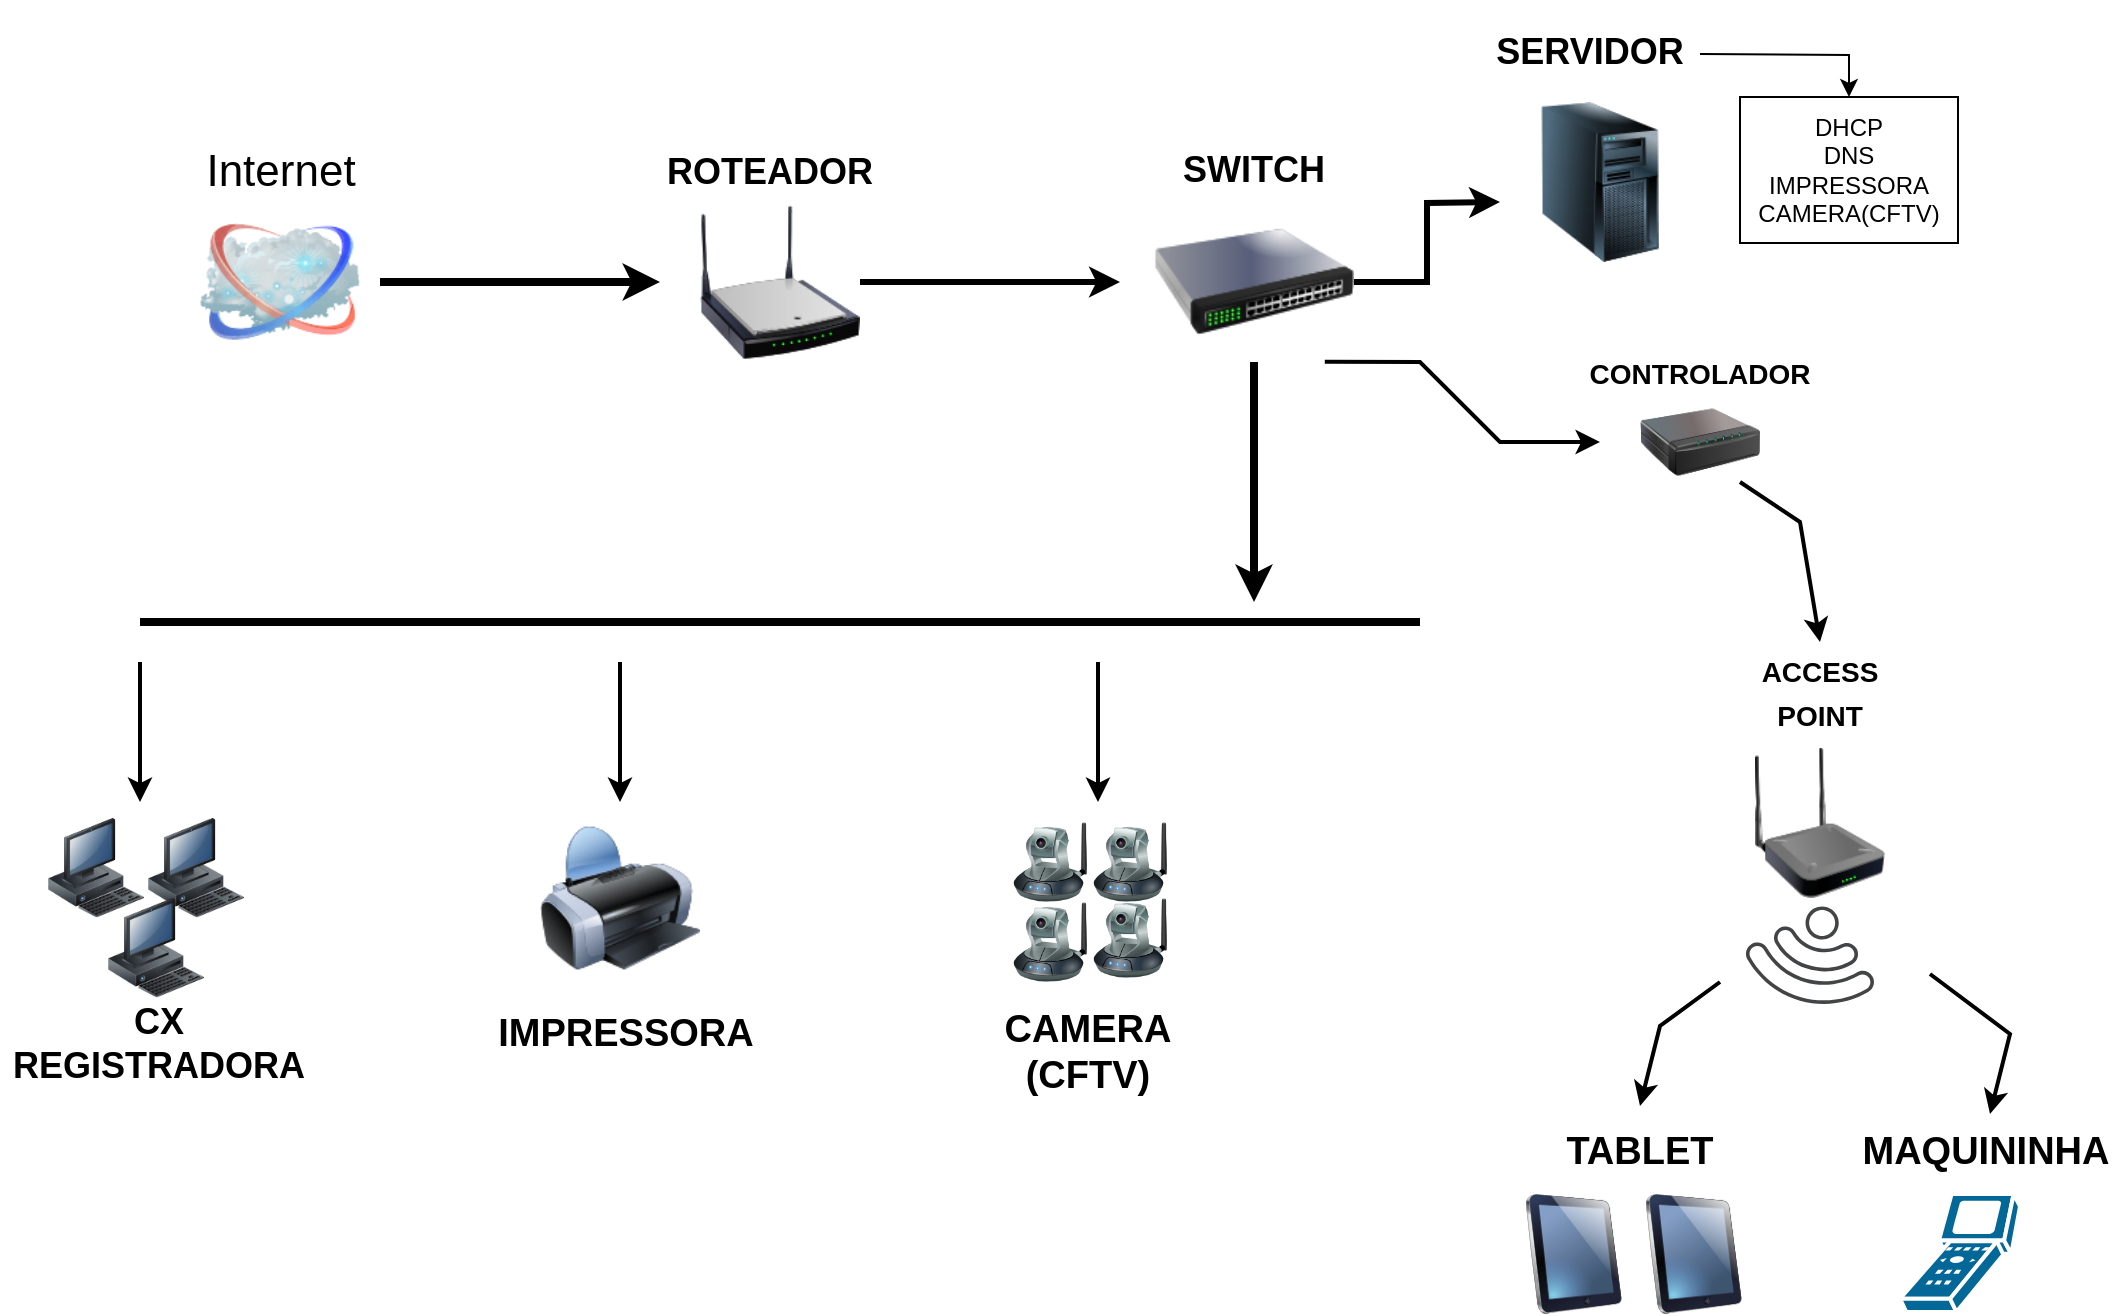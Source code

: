 <mxfile version="26.1.0">
  <diagram name="Page-1" id="55a83fd1-7818-8e21-69c5-c3457e3827bb">
    <mxGraphModel grid="1" page="1" gridSize="10" guides="1" tooltips="1" connect="1" arrows="1" fold="1" pageScale="1" pageWidth="1100" pageHeight="850" background="none" math="0" shadow="0">
      <root>
        <mxCell id="0" />
        <mxCell id="1" parent="0" />
        <mxCell id="xPR9ROr_XjGX7zC1J4Er-9" style="edgeStyle=orthogonalEdgeStyle;rounded=0;orthogonalLoop=1;jettySize=auto;html=1;strokeWidth=4;" edge="1" parent="1">
          <mxGeometry relative="1" as="geometry">
            <mxPoint x="340" y="160" as="targetPoint" />
            <mxPoint x="200" y="160" as="sourcePoint" />
          </mxGeometry>
        </mxCell>
        <mxCell id="69ecfefc5c41e42c-2" value="Internet" style="image;html=1;labelBackgroundColor=#ffffff;image=img/lib/clip_art/networking/Cloud_128x128.png;rounded=1;shadow=0;comic=0;strokeWidth=2;fontSize=22;labelPosition=center;verticalLabelPosition=top;align=center;verticalAlign=bottom;" vertex="1" parent="1">
          <mxGeometry x="110" y="120" width="80" height="80" as="geometry" />
        </mxCell>
        <mxCell id="xPR9ROr_XjGX7zC1J4Er-12" style="edgeStyle=orthogonalEdgeStyle;rounded=0;orthogonalLoop=1;jettySize=auto;html=1;strokeWidth=3;" edge="1" parent="1" source="xPR9ROr_XjGX7zC1J4Er-1">
          <mxGeometry relative="1" as="geometry">
            <mxPoint x="570" y="160" as="targetPoint" />
          </mxGeometry>
        </mxCell>
        <mxCell id="xPR9ROr_XjGX7zC1J4Er-1" value="" style="image;html=1;image=img/lib/clip_art/networking/Wireless_Router_N_128x128.png" vertex="1" parent="1">
          <mxGeometry x="360" y="120" width="80" height="80" as="geometry" />
        </mxCell>
        <mxCell id="xPR9ROr_XjGX7zC1J4Er-13" style="edgeStyle=orthogonalEdgeStyle;rounded=0;orthogonalLoop=1;jettySize=auto;html=1;strokeWidth=3;" edge="1" parent="1" source="xPR9ROr_XjGX7zC1J4Er-3">
          <mxGeometry relative="1" as="geometry">
            <mxPoint x="760" y="120" as="targetPoint" />
          </mxGeometry>
        </mxCell>
        <mxCell id="xPR9ROr_XjGX7zC1J4Er-15" style="edgeStyle=orthogonalEdgeStyle;rounded=0;orthogonalLoop=1;jettySize=auto;html=1;strokeWidth=4;" edge="1" parent="1" source="xPR9ROr_XjGX7zC1J4Er-3">
          <mxGeometry relative="1" as="geometry">
            <mxPoint x="637" y="320" as="targetPoint" />
          </mxGeometry>
        </mxCell>
        <mxCell id="xPR9ROr_XjGX7zC1J4Er-3" value="" style="image;html=1;image=img/lib/clip_art/networking/Switch_128x128.png" vertex="1" parent="1">
          <mxGeometry x="587" y="120" width="100" height="80" as="geometry" />
        </mxCell>
        <mxCell id="xPR9ROr_XjGX7zC1J4Er-8" value="&lt;h2&gt;ROTEADOR&lt;/h2&gt;" style="rounded=0;whiteSpace=wrap;html=1;strokeColor=none;" vertex="1" parent="1">
          <mxGeometry x="350" y="90" width="90" height="30" as="geometry" />
        </mxCell>
        <mxCell id="xPR9ROr_XjGX7zC1J4Er-11" value="&lt;h2&gt;SWITCH&lt;/h2&gt;" style="rounded=0;whiteSpace=wrap;html=1;strokeColor=none;" vertex="1" parent="1">
          <mxGeometry x="592" y="89" width="90" height="30" as="geometry" />
        </mxCell>
        <mxCell id="xPR9ROr_XjGX7zC1J4Er-25" value="" style="image;html=1;image=img/lib/clip_art/computers/Server_Tower_128x128.png" vertex="1" parent="1">
          <mxGeometry x="770" y="70" width="80" height="80" as="geometry" />
        </mxCell>
        <mxCell id="xPR9ROr_XjGX7zC1J4Er-56" style="edgeStyle=orthogonalEdgeStyle;rounded=0;orthogonalLoop=1;jettySize=auto;html=1;" edge="1" parent="1" target="xPR9ROr_XjGX7zC1J4Er-55">
          <mxGeometry relative="1" as="geometry">
            <mxPoint x="860" y="46" as="sourcePoint" />
          </mxGeometry>
        </mxCell>
        <mxCell id="xPR9ROr_XjGX7zC1J4Er-26" value="&lt;h2&gt;SERVIDOR&lt;/h2&gt;" style="rounded=0;whiteSpace=wrap;html=1;strokeColor=none;" vertex="1" parent="1">
          <mxGeometry x="760" y="30" width="90" height="30" as="geometry" />
        </mxCell>
        <mxCell id="xPR9ROr_XjGX7zC1J4Er-27" value="" style="endArrow=none;html=1;rounded=1;strokeWidth=4;curved=0;" edge="1" parent="1">
          <mxGeometry width="50" height="50" relative="1" as="geometry">
            <mxPoint x="80" y="330" as="sourcePoint" />
            <mxPoint x="720" y="330" as="targetPoint" />
          </mxGeometry>
        </mxCell>
        <mxCell id="xPR9ROr_XjGX7zC1J4Er-28" value="" style="image;html=1;image=img/lib/clip_art/computers/Workstation_128x128.png" vertex="1" parent="1">
          <mxGeometry x="33" y="428" width="50" height="50" as="geometry" />
        </mxCell>
        <mxCell id="xPR9ROr_XjGX7zC1J4Er-29" value="" style="image;html=1;image=img/lib/clip_art/computers/Workstation_128x128.png" vertex="1" parent="1">
          <mxGeometry x="83" y="428" width="50" height="50" as="geometry" />
        </mxCell>
        <mxCell id="xPR9ROr_XjGX7zC1J4Er-30" value="" style="image;html=1;image=img/lib/clip_art/computers/Workstation_128x128.png" vertex="1" parent="1">
          <mxGeometry x="63" y="468" width="50" height="50" as="geometry" />
        </mxCell>
        <mxCell id="xPR9ROr_XjGX7zC1J4Er-31" value="" style="endArrow=classic;html=1;rounded=0;strokeWidth=2;" edge="1" parent="1">
          <mxGeometry width="50" height="50" relative="1" as="geometry">
            <mxPoint x="80" y="350" as="sourcePoint" />
            <mxPoint x="80" y="420" as="targetPoint" />
          </mxGeometry>
        </mxCell>
        <mxCell id="xPR9ROr_XjGX7zC1J4Er-32" value="&lt;h2&gt;CX REGISTRADORA&lt;/h2&gt;" style="rounded=0;whiteSpace=wrap;html=1;strokeColor=none;" vertex="1" parent="1">
          <mxGeometry x="10" y="520" width="159" height="42" as="geometry" />
        </mxCell>
        <mxCell id="xPR9ROr_XjGX7zC1J4Er-34" value="" style="endArrow=classic;html=1;rounded=0;strokeWidth=2;exitX=0.854;exitY=0.998;exitDx=0;exitDy=0;exitPerimeter=0;" edge="1" parent="1" source="xPR9ROr_XjGX7zC1J4Er-3">
          <mxGeometry width="50" height="50" relative="1" as="geometry">
            <mxPoint x="720" y="200" as="sourcePoint" />
            <mxPoint x="810" y="240" as="targetPoint" />
            <Array as="points">
              <mxPoint x="720" y="200" />
              <mxPoint x="760" y="240" />
            </Array>
          </mxGeometry>
        </mxCell>
        <mxCell id="xPR9ROr_XjGX7zC1J4Er-35" value="" style="image;html=1;image=img/lib/clip_art/networking/Print_Server_128x128.png" vertex="1" parent="1">
          <mxGeometry x="830" y="210" width="60" height="60" as="geometry" />
        </mxCell>
        <mxCell id="xPR9ROr_XjGX7zC1J4Er-36" value="&lt;h2&gt;&lt;font style=&quot;font-size: 14px;&quot;&gt;CONTROLADOR&lt;/font&gt;&lt;/h2&gt;" style="rounded=0;whiteSpace=wrap;html=1;strokeColor=none;" vertex="1" parent="1">
          <mxGeometry x="810" y="190" width="100" height="30" as="geometry" />
        </mxCell>
        <mxCell id="xPR9ROr_XjGX7zC1J4Er-37" value="" style="endArrow=classic;html=1;rounded=0;strokeWidth=2;exitX=0.854;exitY=0.998;exitDx=0;exitDy=0;exitPerimeter=0;" edge="1" parent="1">
          <mxGeometry width="50" height="50" relative="1" as="geometry">
            <mxPoint x="880" y="260" as="sourcePoint" />
            <mxPoint x="920" y="340" as="targetPoint" />
            <Array as="points">
              <mxPoint x="910" y="280" />
            </Array>
          </mxGeometry>
        </mxCell>
        <mxCell id="xPR9ROr_XjGX7zC1J4Er-38" value="" style="image;html=1;image=img/lib/clip_art/networking/Repeater_128x128.png" vertex="1" parent="1">
          <mxGeometry x="865" y="393" width="110" height="75" as="geometry" />
        </mxCell>
        <mxCell id="xPR9ROr_XjGX7zC1J4Er-39" value="&lt;h2&gt;&lt;font style=&quot;font-size: 14px;&quot;&gt;ACCESS POINT&lt;/font&gt;&lt;/h2&gt;" style="rounded=0;whiteSpace=wrap;html=1;strokeColor=none;" vertex="1" parent="1">
          <mxGeometry x="870" y="350" width="100" height="30" as="geometry" />
        </mxCell>
        <mxCell id="xPR9ROr_XjGX7zC1J4Er-40" value="" style="endArrow=classic;html=1;rounded=0;strokeWidth=2;" edge="1" parent="1">
          <mxGeometry width="50" height="50" relative="1" as="geometry">
            <mxPoint x="870" y="510" as="sourcePoint" />
            <mxPoint x="830" y="572" as="targetPoint" />
            <Array as="points">
              <mxPoint x="840" y="532" />
            </Array>
          </mxGeometry>
        </mxCell>
        <mxCell id="xPR9ROr_XjGX7zC1J4Er-41" value="" style="sketch=0;pointerEvents=1;shadow=0;dashed=0;html=1;strokeColor=none;fillColor=#434445;aspect=fixed;labelPosition=center;verticalLabelPosition=bottom;verticalAlign=top;align=center;outlineConnect=0;shape=mxgraph.vvd.wi_fi;rotation=-210;" vertex="1" parent="1">
          <mxGeometry x="890" y="478" width="50" height="50" as="geometry" />
        </mxCell>
        <mxCell id="xPR9ROr_XjGX7zC1J4Er-42" value="" style="endArrow=classic;html=1;rounded=0;strokeWidth=2;" edge="1" parent="1">
          <mxGeometry width="50" height="50" relative="1" as="geometry">
            <mxPoint x="975" y="506" as="sourcePoint" />
            <mxPoint x="1005" y="576" as="targetPoint" />
            <Array as="points">
              <mxPoint x="1015" y="536" />
            </Array>
          </mxGeometry>
        </mxCell>
        <mxCell id="xPR9ROr_XjGX7zC1J4Er-43" value="" style="image;html=1;image=img/lib/clip_art/computers/iPad_128x128.png" vertex="1" parent="1">
          <mxGeometry x="767" y="616" width="60" height="60" as="geometry" />
        </mxCell>
        <mxCell id="xPR9ROr_XjGX7zC1J4Er-44" value="" style="image;html=1;image=img/lib/clip_art/computers/iPad_128x128.png" vertex="1" parent="1">
          <mxGeometry x="827" y="616" width="60" height="60" as="geometry" />
        </mxCell>
        <mxCell id="xPR9ROr_XjGX7zC1J4Er-45" value="&lt;h2&gt;&lt;font style=&quot;font-size: 19px;&quot;&gt;TABLET&lt;/font&gt;&lt;/h2&gt;" style="rounded=0;whiteSpace=wrap;html=1;strokeColor=none;" vertex="1" parent="1">
          <mxGeometry x="780" y="580" width="100" height="30" as="geometry" />
        </mxCell>
        <mxCell id="xPR9ROr_XjGX7zC1J4Er-46" value="" style="endArrow=classic;html=1;rounded=0;strokeWidth=2;" edge="1" parent="1">
          <mxGeometry width="50" height="50" relative="1" as="geometry">
            <mxPoint x="320" y="350" as="sourcePoint" />
            <mxPoint x="320" y="420" as="targetPoint" />
          </mxGeometry>
        </mxCell>
        <mxCell id="xPR9ROr_XjGX7zC1J4Er-47" value="" style="image;html=1;image=img/lib/clip_art/computers/Printer_128x128.png" vertex="1" parent="1">
          <mxGeometry x="280" y="428" width="80" height="80" as="geometry" />
        </mxCell>
        <mxCell id="xPR9ROr_XjGX7zC1J4Er-48" value="&lt;h2&gt;&lt;font style=&quot;font-size: 19px;&quot;&gt;IMPRESSORA&lt;/font&gt;&lt;/h2&gt;" style="rounded=0;whiteSpace=wrap;html=1;strokeColor=none;" vertex="1" parent="1">
          <mxGeometry x="248" y="521" width="150" height="30" as="geometry" />
        </mxCell>
        <mxCell id="xPR9ROr_XjGX7zC1J4Er-49" value="" style="image;html=1;image=img/lib/clip_art/networking/Ip_Camera_128x128.png" vertex="1" parent="1">
          <mxGeometry x="510" y="470" width="50" height="40" as="geometry" />
        </mxCell>
        <mxCell id="xPR9ROr_XjGX7zC1J4Er-50" value="" style="image;html=1;image=img/lib/clip_art/networking/Ip_Camera_128x128.png" vertex="1" parent="1">
          <mxGeometry x="510" y="430" width="50" height="40" as="geometry" />
        </mxCell>
        <mxCell id="xPR9ROr_XjGX7zC1J4Er-51" value="" style="image;html=1;image=img/lib/clip_art/networking/Ip_Camera_128x128.png" vertex="1" parent="1">
          <mxGeometry x="550" y="468" width="50" height="40" as="geometry" />
        </mxCell>
        <mxCell id="xPR9ROr_XjGX7zC1J4Er-52" value="" style="image;html=1;image=img/lib/clip_art/networking/Ip_Camera_128x128.png" vertex="1" parent="1">
          <mxGeometry x="550" y="430" width="50" height="40" as="geometry" />
        </mxCell>
        <mxCell id="xPR9ROr_XjGX7zC1J4Er-53" value="&lt;h2&gt;&lt;font style=&quot;font-size: 19px;&quot;&gt;CAMERA (CFTV)&lt;/font&gt;&lt;/h2&gt;" style="rounded=0;whiteSpace=wrap;html=1;strokeColor=none;" vertex="1" parent="1">
          <mxGeometry x="504" y="520" width="100" height="50" as="geometry" />
        </mxCell>
        <mxCell id="xPR9ROr_XjGX7zC1J4Er-54" value="" style="endArrow=classic;html=1;rounded=0;strokeWidth=2;" edge="1" parent="1">
          <mxGeometry width="50" height="50" relative="1" as="geometry">
            <mxPoint x="559" y="350" as="sourcePoint" />
            <mxPoint x="559" y="420" as="targetPoint" />
          </mxGeometry>
        </mxCell>
        <mxCell id="xPR9ROr_XjGX7zC1J4Er-55" value="DHCP&lt;div&gt;DNS&lt;/div&gt;&lt;div&gt;IMPRESSORA&lt;/div&gt;&lt;div&gt;CAMERA(CFTV)&lt;/div&gt;" style="whiteSpace=wrap;html=1;" vertex="1" parent="1">
          <mxGeometry x="880" y="67.5" width="109" height="73" as="geometry" />
        </mxCell>
        <mxCell id="xPR9ROr_XjGX7zC1J4Er-57" value="" style="shape=mxgraph.cisco.computers_and_peripherals.scanner;sketch=0;html=1;pointerEvents=1;dashed=0;fillColor=#036897;strokeColor=#ffffff;strokeWidth=2;verticalLabelPosition=bottom;verticalAlign=top;align=center;outlineConnect=0;" vertex="1" parent="1">
          <mxGeometry x="960" y="616" width="60" height="59" as="geometry" />
        </mxCell>
        <mxCell id="xPR9ROr_XjGX7zC1J4Er-58" value="&lt;h2&gt;&lt;font style=&quot;font-size: 19px;&quot;&gt;MAQUININHA&lt;/font&gt;&lt;/h2&gt;" style="rounded=0;whiteSpace=wrap;html=1;strokeColor=none;" vertex="1" parent="1">
          <mxGeometry x="938" y="580" width="130" height="30" as="geometry" />
        </mxCell>
      </root>
    </mxGraphModel>
  </diagram>
</mxfile>
